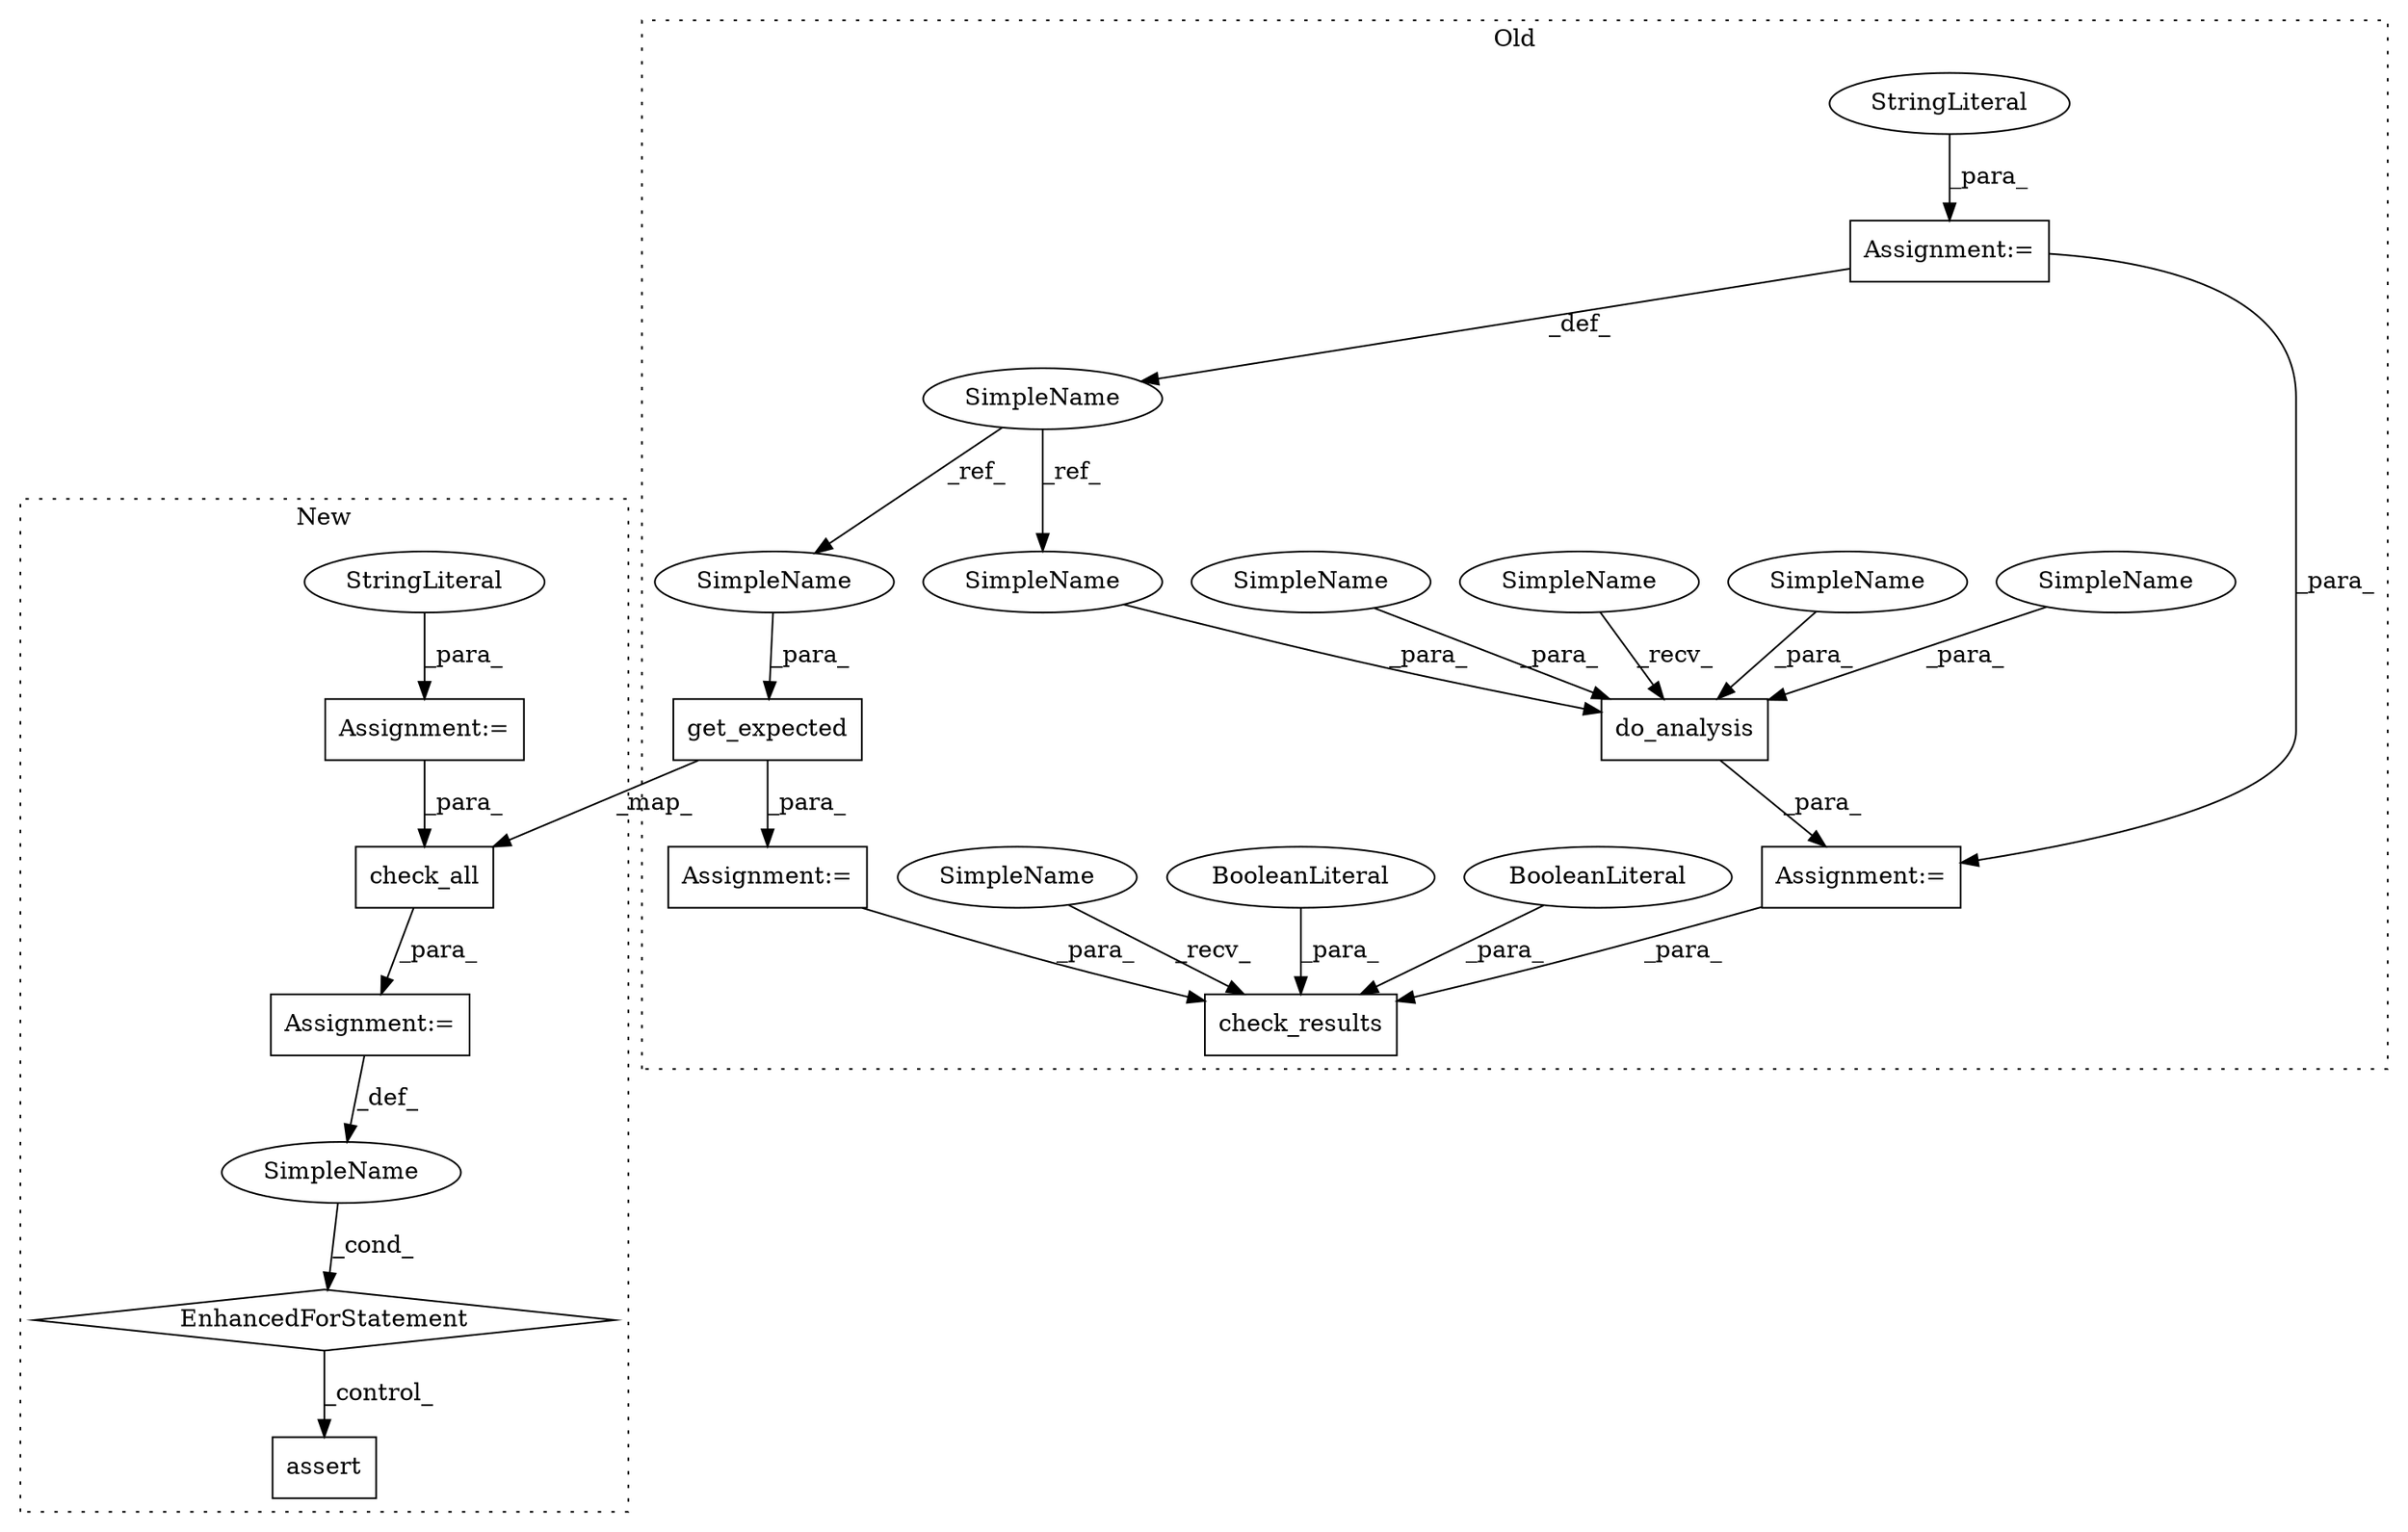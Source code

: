 digraph G {
subgraph cluster0 {
1 [label="do_analysis" a="32" s="8521,8565" l="12,1" shape="box"];
3 [label="check_results" a="32" s="8643,8683" l="14,1" shape="box"];
6 [label="Assignment:=" a="7" s="8515" l="1" shape="box"];
7 [label="Assignment:=" a="7" s="8432" l="1" shape="box"];
8 [label="Assignment:=" a="7" s="8580" l="1" shape="box"];
11 [label="StringLiteral" a="45" s="8433" l="12" shape="ellipse"];
13 [label="get_expected" a="32" s="8586,8631" l="13,1" shape="box"];
15 [label="SimpleName" a="42" s="8424" l="8" shape="ellipse"];
16 [label="BooleanLiteral" a="9" s="8674" l="4" shape="ellipse"];
17 [label="BooleanLiteral" a="9" s="8679" l="4" shape="ellipse"];
18 [label="SimpleName" a="42" s="8550" l="6" shape="ellipse"];
19 [label="SimpleName" a="42" s="8542" l="7" shape="ellipse"];
20 [label="SimpleName" a="42" s="8533" l="8" shape="ellipse"];
21 [label="SimpleName" a="42" s="8599" l="8" shape="ellipse"];
22 [label="SimpleName" a="42" s="8516" l="4" shape="ellipse"];
23 [label="SimpleName" a="42" s="8638" l="4" shape="ellipse"];
24 [label="SimpleName" a="42" s="8557" l="8" shape="ellipse"];
label = "Old";
style="dotted";
}
subgraph cluster1 {
2 [label="EnhancedForStatement" a="70" s="7203,7325" l="53,2" shape="diamond"];
4 [label="SimpleName" a="42" s="7268" l="5" shape="ellipse"];
5 [label="assert" a="6" s="7335" l="7" shape="box"];
9 [label="Assignment:=" a="7" s="7134" l="1" shape="box"];
10 [label="Assignment:=" a="7" s="7203,7325" l="53,2" shape="box"];
12 [label="StringLiteral" a="45" s="7135" l="8" shape="ellipse"];
14 [label="check_all" a="32" s="7281,7324" l="10,1" shape="box"];
label = "New";
style="dotted";
}
1 -> 6 [label="_para_"];
2 -> 5 [label="_control_"];
4 -> 2 [label="_cond_"];
6 -> 3 [label="_para_"];
7 -> 6 [label="_para_"];
7 -> 15 [label="_def_"];
8 -> 3 [label="_para_"];
9 -> 14 [label="_para_"];
10 -> 4 [label="_def_"];
11 -> 7 [label="_para_"];
12 -> 9 [label="_para_"];
13 -> 14 [label="_map_"];
13 -> 8 [label="_para_"];
14 -> 10 [label="_para_"];
15 -> 20 [label="_ref_"];
15 -> 21 [label="_ref_"];
16 -> 3 [label="_para_"];
17 -> 3 [label="_para_"];
18 -> 1 [label="_para_"];
19 -> 1 [label="_para_"];
20 -> 1 [label="_para_"];
21 -> 13 [label="_para_"];
22 -> 1 [label="_recv_"];
23 -> 3 [label="_recv_"];
24 -> 1 [label="_para_"];
}